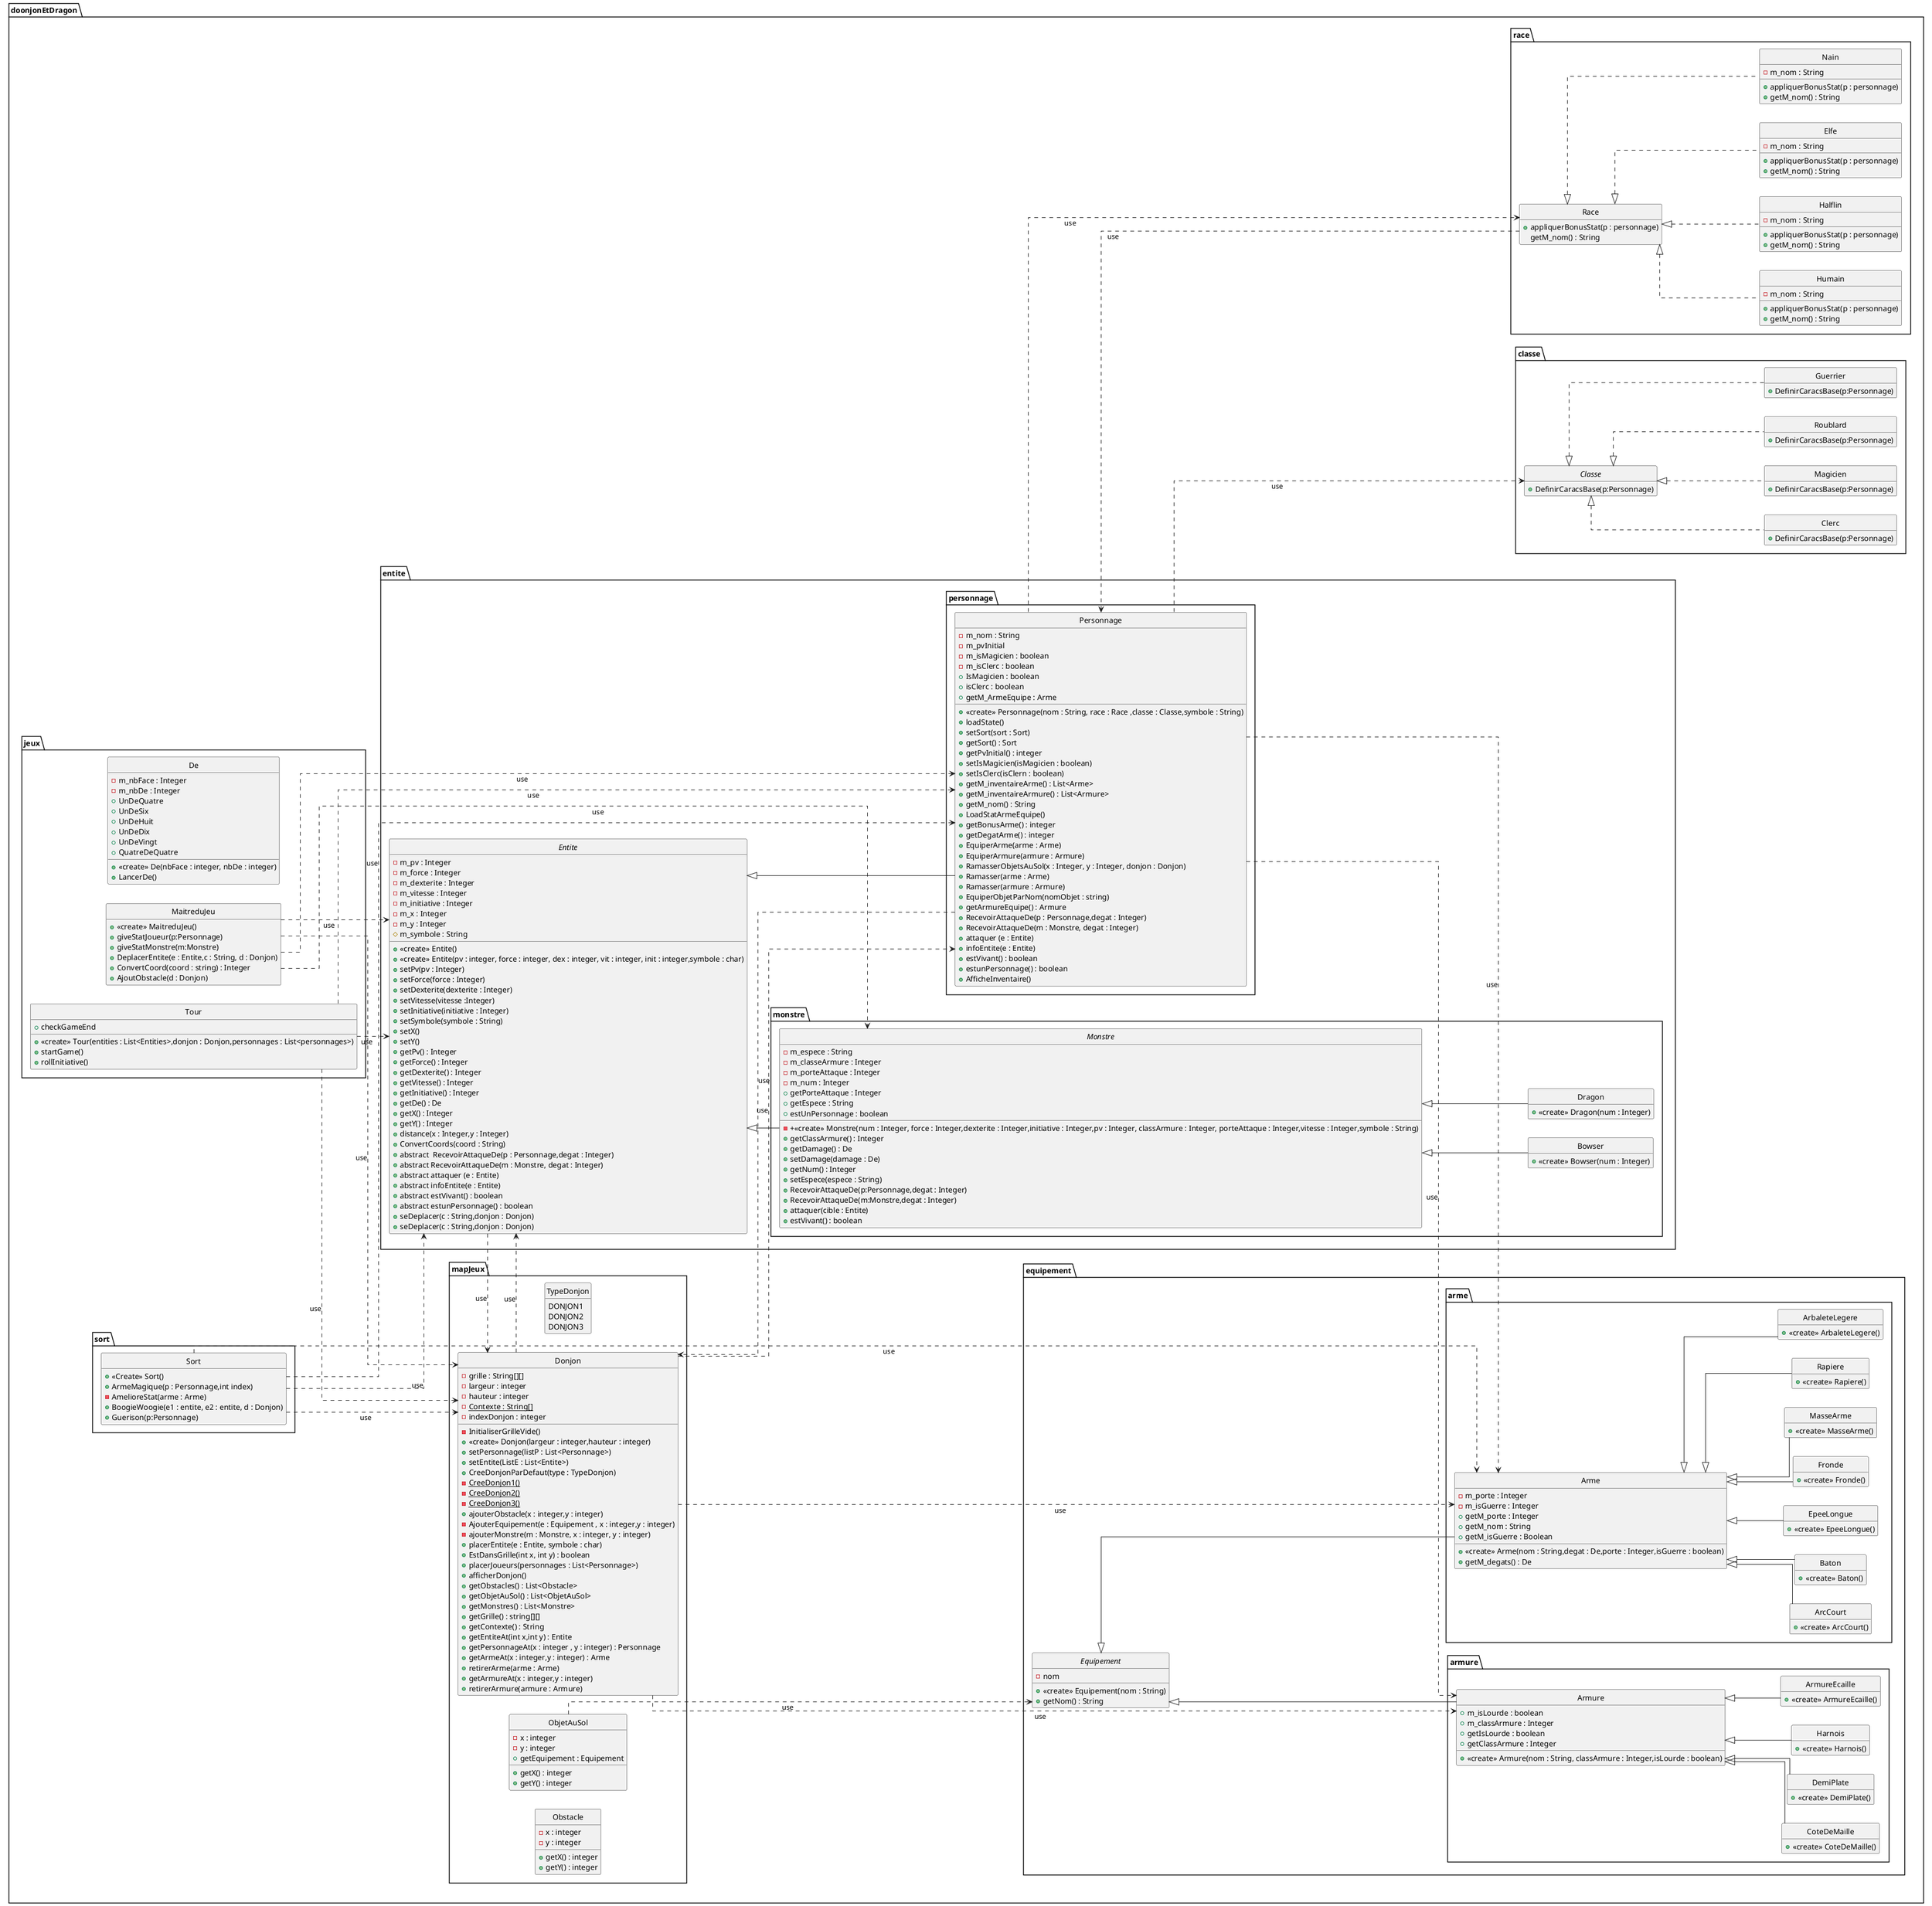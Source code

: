 @startuml
skinparam style strictuml
left to right direction
skinparam linetype ortho
hide empty members

package doonjonEtDragon
{
    package classe
    {
        interface Classe{
            +DefinirCaracsBase(p:Personnage)
        }

        class Guerrier implements Classe{
            +DefinirCaracsBase(p:Personnage)
        }
        class Clerc implements Classe{
            +DefinirCaracsBase(p:Personnage)
        }
        class Magicien implements Classe{
            +DefinirCaracsBase(p:Personnage)
        }
        class Roublard implements Classe{
            +DefinirCaracsBase(p:Personnage)
        }
    }
    package entite
    {
        package monstre
        {
            abstract class Monstre extends doonjonEtDragon.entite.Entite
            {
                -m_espece : String
                -m_classeArmure : Integer
                -m_porteAttaque : Integer
                -m_num : Integer
                -+<<create>> Monstre(num : Integer, force : Integer,dexterite : Integer,initiative : Integer,pv : Integer, classArmure : Integer, porteAttaque : Integer,vitesse : Integer,symbole : String)
                +getClassArmure() : Integer
                +getDamage() : De
                +setDamage(damage : De)
                +getNum() : Integer
                +getPorteAttaque : Integer
                +getEspece : String
                +setEspece(espece : String)
                +RecevoirAttaqueDe(p:Personnage,degat : Integer)
                +RecevoirAttaqueDe(m:Monstre,degat : Integer)
                +attaquer(cible : Entite)
                +estVivant() : boolean
                +estUnPersonnage : boolean

            }
            class Bowser extends Monstre
            {
                +<<create>> Bowser(num : Integer)
            }
            class Dragon extends Monstre
            {
                +<<create>> Dragon(num : Integer)
            }
        }

        package personnage
        {
            class Personnage extends doonjonEtDragon.entite.Entite
            {
                -m_nom : String
                -m_pvInitial
                -m_isMagicien : boolean
                -m_isClerc : boolean
                +<<create>> Personnage(nom : String, race : Race ,classe : Classe,symbole : String)
                +loadState()
                +setSort(sort : Sort)
                +getSort() : Sort
                +getPvInitial() : integer
                +setIsMagicien(isMagicien : boolean)
                +setIsClerc(isClern : boolean)
                +IsMagicien : boolean
                +isClerc : boolean
                +getM_inventaireArme() : List<Arme>
                +getM_inventaireArmure() : List<Armure>
                +getM_nom() : String
                +getM_ArmeEquipe : Arme
                +LoadStatArmeEquipe()
                +getBonusArme() : integer
                +getDegatArme() : integer
                +EquiperArme(arme : Arme)
                +EquiperArmure(armure : Armure)
                +RamasserObjetsAuSol(x : Integer, y : Integer, donjon : Donjon)
                +Ramasser(arme : Arme)
                +Ramasser(armure : Armure)
                +EquiperObjetParNom(nomObjet : string)
                +getArmureEquipe() : Armure
                +RecevoirAttaqueDe(p : Personnage,degat : Integer)
                +RecevoirAttaqueDe(m : Monstre, degat : Integer)
                +attaquer (e : Entite)
                +infoEntite(e : Entite)
                +estVivant() : boolean
                +estunPersonnage() : boolean
                +AfficheInventaire()


            }
        }

        abstract Class Entite
        {
            -m_pv : Integer
            -m_force : Integer
            -m_dexterite : Integer
            -m_vitesse : Integer
            -m_initiative : Integer
            -m_x : Integer
            -m_y : Integer
            #m_symbole : String
            +<<create>> Entite()
            +<<create>> Entite(pv : integer, force : integer, dex : integer, vit : integer, init : integer,symbole : char)
            +setPv(pv : Integer)
            +setForce(force : Integer)
            +setDexterite(dexterite : Integer)
            +setVitesse(vitesse :Integer)
            +setInitiative(initiative : Integer)
            +setSymbole(symbole : String)
            +setX()
            +setY()
            +getPv() : Integer
            +getForce() : Integer
            +getDexterite() : Integer
            +getVitesse() : Integer
            +getInitiative() : Integer
            +getDe() : De
            +getX() : Integer
            +getY() : Integer
            +distance(x : Integer,y : Integer)
            +ConvertCoords(coord : String)
            +abstract  RecevoirAttaqueDe(p : Personnage,degat : Integer)
            +abstract RecevoirAttaqueDe(m : Monstre, degat : Integer)
            +abstract attaquer (e : Entite)
            +abstract infoEntite(e : Entite)
            +abstract estVivant() : boolean
            +abstract estunPersonnage() : boolean
            +seDeplacer(c : String,donjon : Donjon)
            +seDeplacer(c : String,donjon : Donjon)

        }
    }
    package equipement
    {
        package arme
        {
            class Arme extends doonjonEtDragon.equipement.Equipement
            {
            -m_porte : Integer
            -m_isGuerre : Integer
            +<<create>> Arme(nom : String,degat : De,porte : Integer,isGuerre : boolean)
            +getM_degats() : De
            +getM_porte : Integer
            +getM_nom : String
            +getM_isGuerre : Boolean
            }
            class ArbaleteLegere extends Arme
            {
                +<<create>> ArbaleteLegere()
            }
            class ArcCourt extends Arme
            {
                +<<create>> ArcCourt()
            }
            class Baton extends Arme
            {
                +<<create>> Baton()
            }
            class EpeeLongue extends Arme
            {
                +<<create>> EpeeLongue()
            }
            class Fronde extends Arme
            {
                +<<create>> Fronde()
            }
            class MasseArme extends Arme
            {
                +<<create>> MasseArme()
            }
            class Rapiere extends Arme
            {
                +<<create>> Rapiere()
            }

        }

        package armure
        {
            class Armure extends doonjonEtDragon.equipement.Equipement
            {
                +m_isLourde : boolean
                +m_classArmure : Integer
                +<<create>> Armure(nom : String, classArmure : Integer,isLourde : boolean)
                +getIsLourde : boolean
                +getClassArmure : Integer

            }
            class ArmureEcaille extends Armure
            {
                +<<create>> ArmureEcaille()
            }
            class CoteDeMaille extends Armure
            {
                +<<create>> CoteDeMaille()
            }
            class DemiPlate extends Armure
            {
                +<<create>> DemiPlate()
            }
            class Harnois extends Armure
            {
                +<<create>> Harnois()
            }
        }

        abstract class Equipement
        {
            -nom
            +<<create>> Equipement(nom : String)
            +getNom() : String
        }

    }
    package jeux
    {
        class De
        {
            -m_nbFace : Integer
            -m_nbDe : Integer
            +<<create>> De(nbFace : integer, nbDe : integer)
            +LancerDe()
            +UnDeQuatre
            +UnDeSix
            +UnDeHuit
            +UnDeDix
            +UnDeVingt
            +QuatreDeQuatre
        }

        class MaitreduJeu
        {
            +<<create>> MaitreduJeu()
            +giveStatJoueur(p:Personnage)
            +giveStatMonstre(m:Monstre)
            +DeplacerEntite(e : Entite,c : String, d : Donjon)
            +ConvertCoord(coord : string) : Integer
            +AjoutObstacle(d : Donjon)
        }

        class Tour
        {
            +<<create>> Tour(entities : List<Entities>,donjon : Donjon,personnages : List<personnages>)
            +startGame()
            +rollInitiative()
            +checkGameEnd
        }
    }
    package mapJeux
    {
        enum TypeDonjon
        {
            DONJON1
            DONJON2
            DONJON3
        }
        class Donjon
        {
            -grille : String[][]
            -largeur : integer
            -hauteur : integer
            -{static}Contexte : String[]
            -indexDonjon : integer
            -InitialiserGrilleVide()
            +<<create>> Donjon(largeur : integer,hauteur : integer)
            +setPersonnage(listP : List<Personnage>)
            +setEntite(ListE : List<Entite>)
            +CreeDonjonParDefaut(type : TypeDonjon)
            -{static}CreeDonjon1()
            -{static}CreeDonjon2()
            -{static}CreeDonjon3()
            +ajouterObstacle(x : integer,y : integer)
            -AjouterEquipement(e : Equipement , x : integer,y : integer)
            -ajouterMonstre(m : Monstre, x : integer, y : integer)
            +placerEntite(e : Entite, symbole : char)
            +EstDansGrille(int x, int y) : boolean
            +placerJoueurs(personnages : List<Personnage>)
            +afficherDonjon()
            +getObstacles() : List<Obstacle>
            +getObjetAuSol() : List<ObjetAuSol>
            +getMonstres() : List<Monstre>
            +getGrille() : string[][]
            +getContexte() : String
            +getEntiteAt(int x,int y) : Entite
            +getPersonnageAt(x : integer , y : integer) : Personnage
            +getArmeAt(x : integer,y : integer) : Arme
            +retirerArme(arme : Arme)
            +getArmureAt(x : integer,y : integer)
            +retirerArmure(armure : Armure)
        }

        class ObjetAuSol
        {
            -x : integer
            -y : integer
            +getX() : integer
            +getY() : integer
            +getEquipement : Equipement
        }

        class Obstacle
        {
            -x : integer
            -y : integer
            +getX() : integer
            +getY() : integer
        }
    }
    package race
    {
        class Race
        {
           +appliquerBonusStat(p : personnage)
           getM_nom() : String
        }

        class Nain implements Race
        {
            -m_nom : String
            +appliquerBonusStat(p : personnage)
            +getM_nom() : String
        }

        class Humain implements Race
        {
            -m_nom : String
            +appliquerBonusStat(p : personnage)
            +getM_nom() : String
        }

        class Halflin implements Race
        {
            -m_nom : String
            +appliquerBonusStat(p : personnage)
            +getM_nom() : String
        }

        class Elfe implements Race
        {
            -m_nom : String
            +appliquerBonusStat(p : personnage)
            +getM_nom() : String
        }
    }

    package sort
    {
        class Sort
        {
            +<<Create>> Sort()
            +ArmeMagique(p : Personnage,int index)
            -AmelioreStat(arme : Arme)
            +BoogieWoogie(e1 : entite, e2 : entite, d : Donjon)
            +Guerison(p:Personnage)
        }
    }

}

Personnage ..> Classe : use
Personnage ..> Race : use
Personnage ..> Arme : use
Personnage ..> Armure : use
Personnage ..> Donjon : use
Entite ..> Donjon : use
Sort ..> Personnage : use
Sort ..> Arme : use
Sort ..> Entite : use
Sort ..> Donjon : use
MaitreduJeu ..> Personnage : use
MaitreduJeu ..> Monstre : use
MaitreduJeu ..> Entite : use
MaitreduJeu ..> Donjon : use
Tour ..> Entite : use
Tour ..> Donjon : use
Tour ..> Personnage : use
Donjon ..> Personnage : use
Donjon ..> Entite : use
Donjon ..> Arme : use
Donjon ..> Armure : use
ObjetAuSol ..> Equipement : use
Race ..> Personnage : use


@enduml
